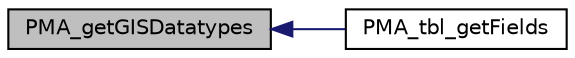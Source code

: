 digraph G
{
  edge [fontname="Helvetica",fontsize="10",labelfontname="Helvetica",labelfontsize="10"];
  node [fontname="Helvetica",fontsize="10",shape=record];
  rankdir="LR";
  Node1 [label="PMA_getGISDatatypes",height=0.2,width=0.4,color="black", fillcolor="grey75", style="filled" fontcolor="black"];
  Node1 -> Node2 [dir="back",color="midnightblue",fontsize="10",style="solid",fontname="Helvetica"];
  Node2 [label="PMA_tbl_getFields",height=0.2,width=0.4,color="black", fillcolor="white", style="filled",URL="$tbl__select_8lib_8php.html#ae70377adf17b16192be19e5ad3d1845a",tooltip="Gets all the fields of a table along with their types, collations and whether null or not..."];
}
